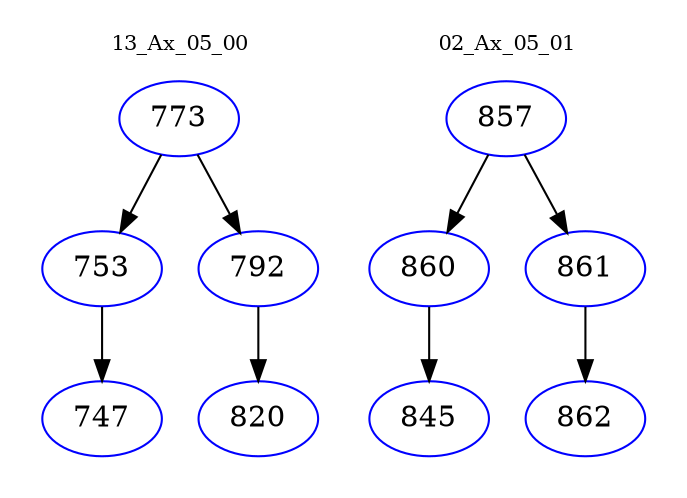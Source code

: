 digraph{
subgraph cluster_0 {
color = white
label = "13_Ax_05_00";
fontsize=10;
T0_773 [label="773", color="blue"]
T0_773 -> T0_753 [color="black"]
T0_753 [label="753", color="blue"]
T0_753 -> T0_747 [color="black"]
T0_747 [label="747", color="blue"]
T0_773 -> T0_792 [color="black"]
T0_792 [label="792", color="blue"]
T0_792 -> T0_820 [color="black"]
T0_820 [label="820", color="blue"]
}
subgraph cluster_1 {
color = white
label = "02_Ax_05_01";
fontsize=10;
T1_857 [label="857", color="blue"]
T1_857 -> T1_860 [color="black"]
T1_860 [label="860", color="blue"]
T1_860 -> T1_845 [color="black"]
T1_845 [label="845", color="blue"]
T1_857 -> T1_861 [color="black"]
T1_861 [label="861", color="blue"]
T1_861 -> T1_862 [color="black"]
T1_862 [label="862", color="blue"]
}
}
